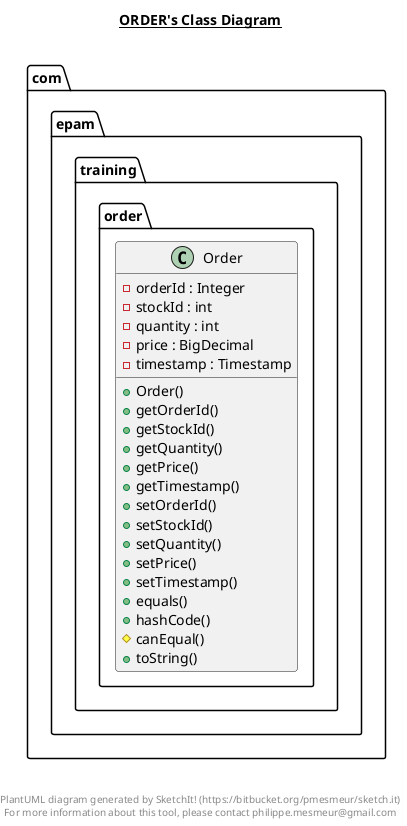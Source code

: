 @startuml

title __ORDER's Class Diagram__\n

  package com.epam.training {
    package com.epam.training.order {
      class Order {
          - orderId : Integer
          - stockId : int
          - quantity : int
          - price : BigDecimal
          - timestamp : Timestamp
          + Order()
          + getOrderId()
          + getStockId()
          + getQuantity()
          + getPrice()
          + getTimestamp()
          + setOrderId()
          + setStockId()
          + setQuantity()
          + setPrice()
          + setTimestamp()
          + equals()
          + hashCode()
          # canEqual()
          + toString()
      }
    }
  }
  



right footer


PlantUML diagram generated by SketchIt! (https://bitbucket.org/pmesmeur/sketch.it)
For more information about this tool, please contact philippe.mesmeur@gmail.com
endfooter

@enduml

